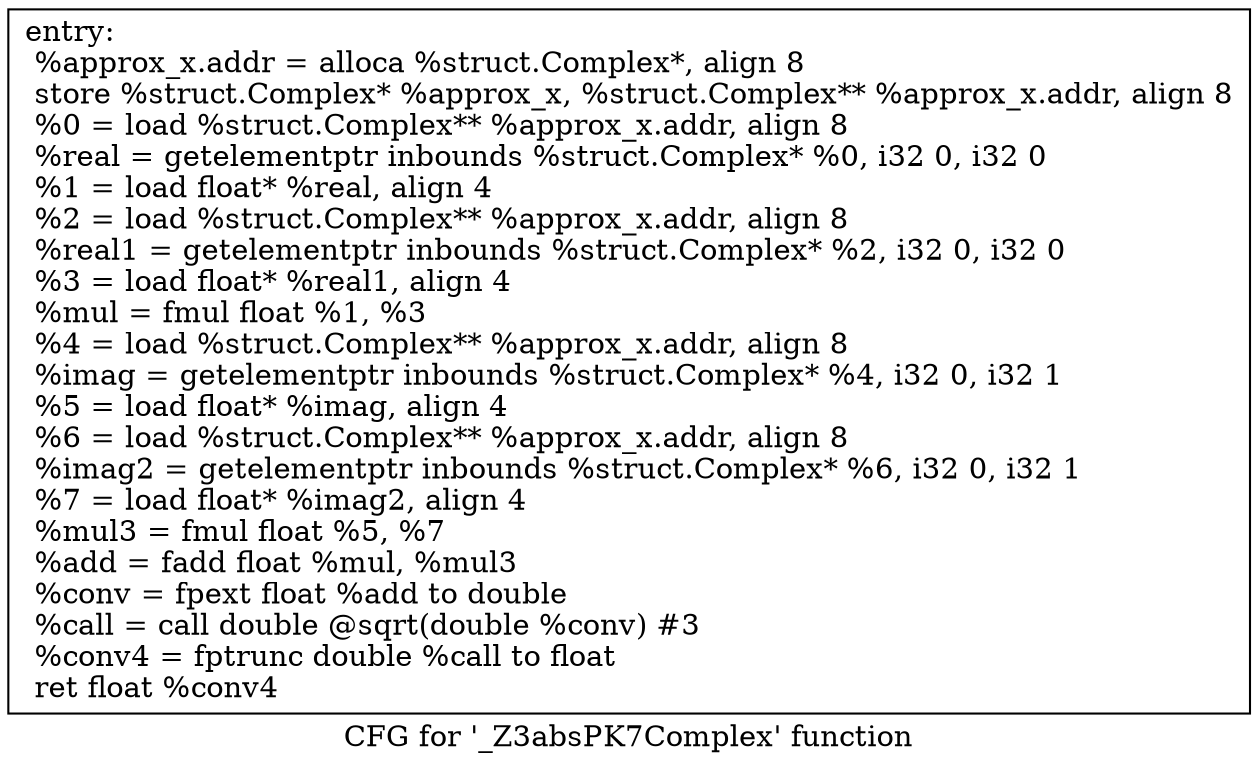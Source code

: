 digraph "CFG for '_Z3absPK7Complex' function" {
	label="CFG for '_Z3absPK7Complex' function";

	Node0x19e9450 [shape=record,label="{entry:\l  %approx_x.addr = alloca %struct.Complex*, align 8\l  store %struct.Complex* %approx_x, %struct.Complex** %approx_x.addr, align 8\l  %0 = load %struct.Complex** %approx_x.addr, align 8\l  %real = getelementptr inbounds %struct.Complex* %0, i32 0, i32 0\l  %1 = load float* %real, align 4\l  %2 = load %struct.Complex** %approx_x.addr, align 8\l  %real1 = getelementptr inbounds %struct.Complex* %2, i32 0, i32 0\l  %3 = load float* %real1, align 4\l  %mul = fmul float %1, %3\l  %4 = load %struct.Complex** %approx_x.addr, align 8\l  %imag = getelementptr inbounds %struct.Complex* %4, i32 0, i32 1\l  %5 = load float* %imag, align 4\l  %6 = load %struct.Complex** %approx_x.addr, align 8\l  %imag2 = getelementptr inbounds %struct.Complex* %6, i32 0, i32 1\l  %7 = load float* %imag2, align 4\l  %mul3 = fmul float %5, %7\l  %add = fadd float %mul, %mul3\l  %conv = fpext float %add to double\l  %call = call double @sqrt(double %conv) #3\l  %conv4 = fptrunc double %call to float\l  ret float %conv4\l}"];
}
